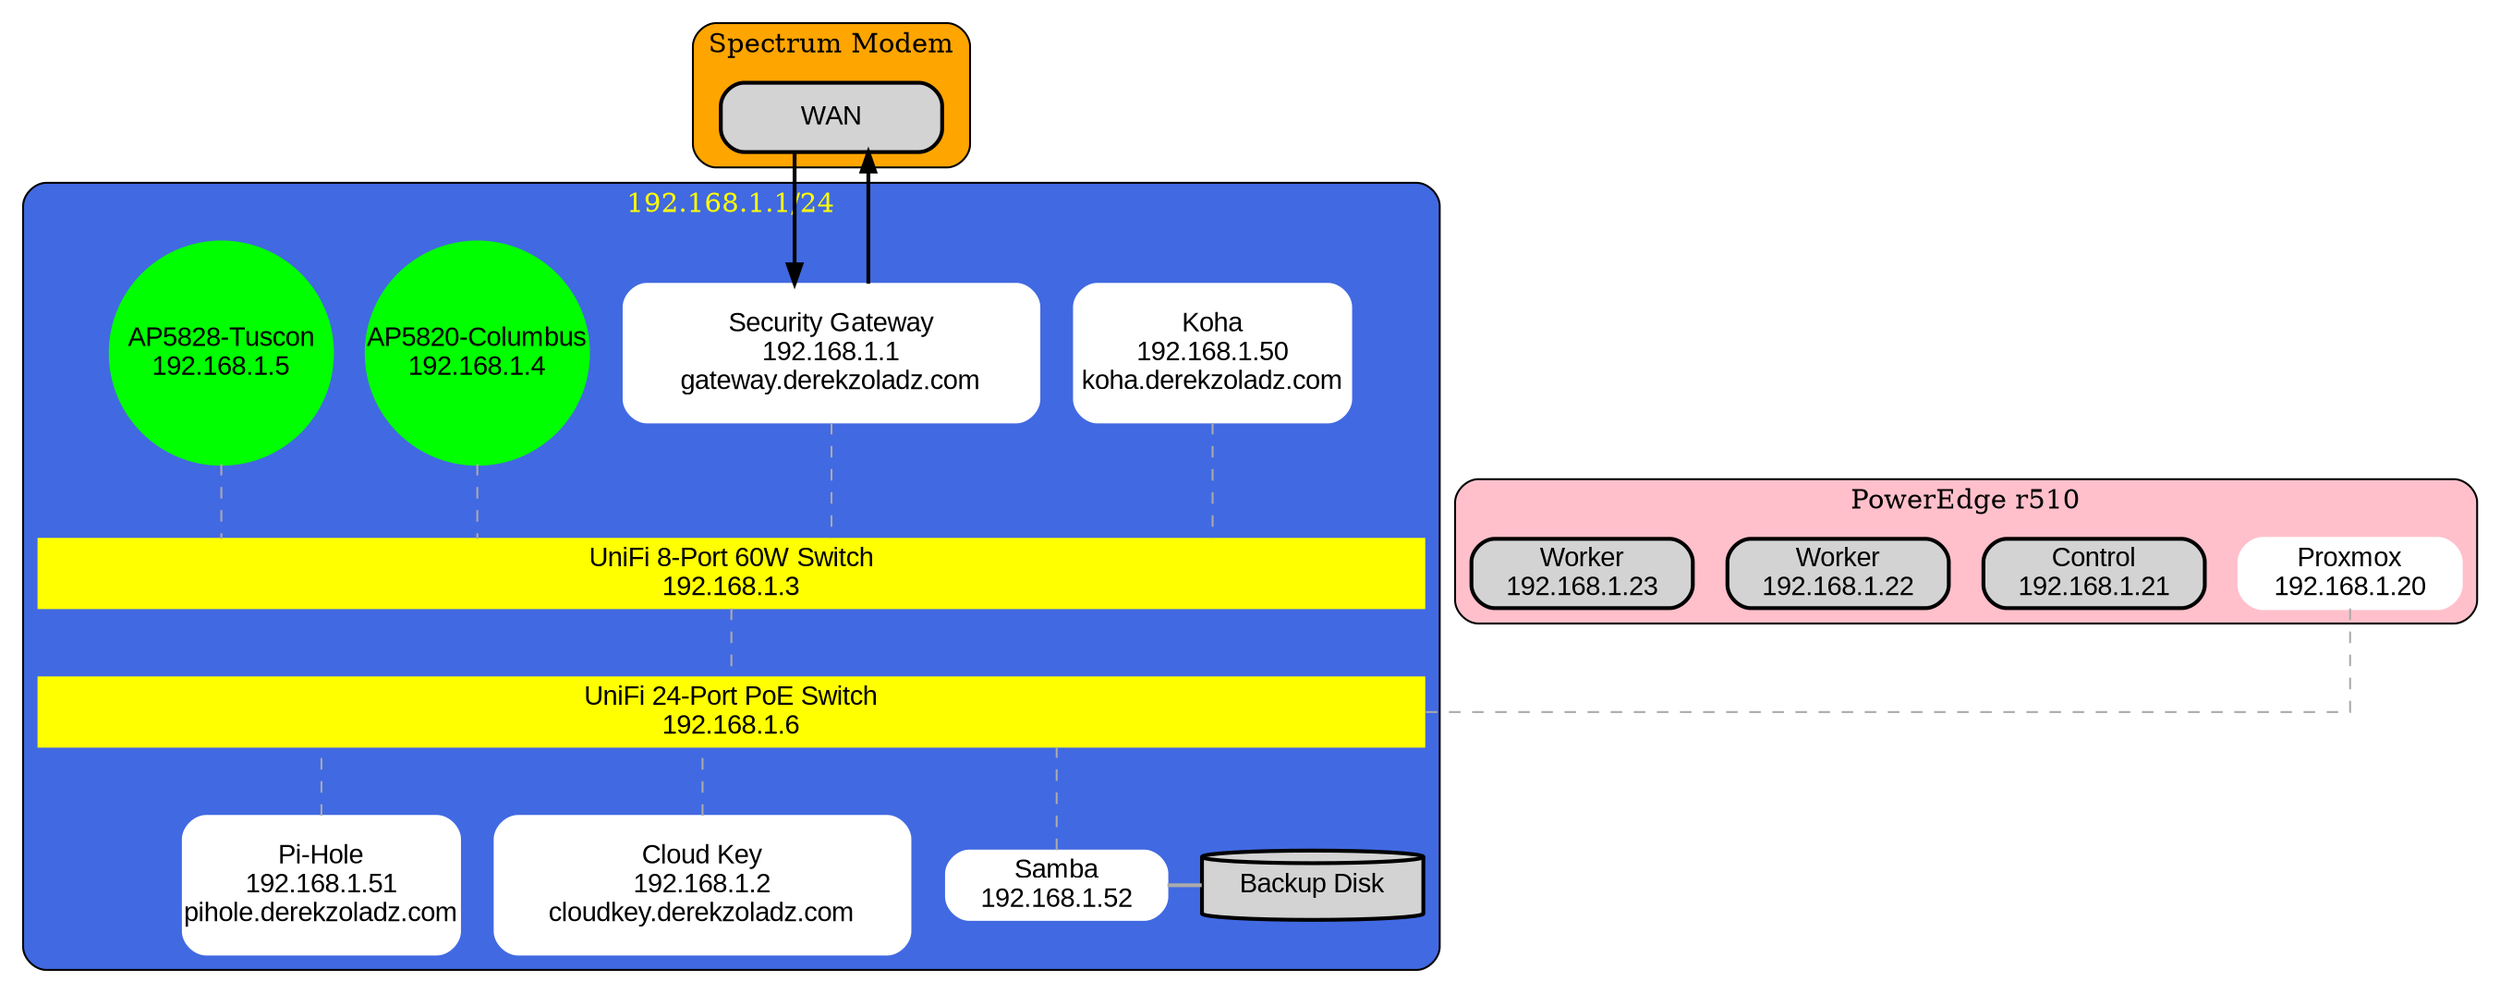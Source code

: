 strict digraph ZoladzLabNetwork
{
  rankdir=TB;  // graph orientation
  splines=ortho;
  compound=true;
  node  [style="rounded,filled,bold", shape=box, fixedsize=true, width=1.6, fontname="Arial"];

// UTILITY ARCHIVE
// invisible1[style="invis"];
// { rank=same; "unknown"; invisible1; invisible2; }
// https://dreampuf.github.io/GraphvizOnline


// Graph Clusters
// ------------------------------------
  subgraph clusterISP { label="Spectrum Modem"; style="rounded"; bgcolor="orange";
    "WAN"
    }

  subgraph clusterProxmox {label="PowerEdge r510"; style="rounded"; bgcolor="pink"; fontcolor="black";
    "Proxmox" [label="Proxmox\n192.168.1.20", color="white", fontcolor="black"]
        "VM1" [label="Control\n192.168.1.21";]
        "VM2" [label="Worker\n192.168.1.22";]
        "VM3" [label="Worker\n192.168.1.23";]
    }

// ------------------------------
// 192.168.1.1/4  -- Private Subnet
// ------------------------------
  subgraph clusterNetwork { label="192.168.1.1/24"; style="rounded"; bgcolor="royalblue"; fontcolor="yellow"; fontsize="14";

    // -----
    // Nodes
    // -----

    // PiHole
    "Pihole" [style="rounded,filled", label="Pi-Hole\n192.168.1.51\npihole.derekzoladz.com", color="white", fontcolor="black", width="2", height="1"]

    //Koha ILS (Dell Laptop)
    "Koha" [style="rounded,filled", label="Koha\n192.168.1.50\nkoha.derekzoladz.com", color="white", fontcolor="black", width="2", height="1"]

    //UniFi Cloud Key Plus 2
    "Cloud Key" [style="rounded,filled", label="Cloud Key\n192.168.1.2\ncloudkey.derekzoladz.com", color="white", fontcolor="black", height="1", width="3"]

    //UniFi Security Gateway
    "Security Gateway" [style="rounded,filled", label="Security Gateway\n192.168.1.1\ngateway.derekzoladz.com", color="white", fontcolor="black", width="3", height="1"]

    // Samba Backups (Time Machine)
    "Samba" [style="rounded,filled", label="Samba\n192.168.1.52", color="white", fontcolor="black"]
    "Backup Disk" [shape=cylinder];

    // --------
    // Switches
    // --------
    "UniFi 8-Port 60W Switch" [style="box,filled", label="UniFi 8-Port 60W Switch\n192.168.1.3", color="yellow", fontcolor="black", width="10", height=".5"]
    "UniFi 24-Port PoE Switch" [style="box,filled", label="UniFi 24-Port PoE Switch\n192.168.1.6", color="yellow", fontcolor="black", width="10", height=".5"]


    // -------------
    // Access Points
    // -------------
    "UniFi AC LR" [shape="circle", label="AP5820-Columbus\n192.168.1.4", color="green"]
    "UniFi AC Pro" [shape="circle", label="AP5828-Tuscon\n192.168.1.5", color="green"]


    // -------------------------
    // Graph: Visual Orientation
    // -------------------------
    // INVISIBLE NODES
    // "inv1" [style="invis"]
    // RANK
    { rank=min; "Security Gateway", "WAN" }
    { rank=same; "UniFi AC LR", "UniFi AC Pro", "Koha" }
    { rank=same; "UniFi 8-Port 60W Switch" }
    { rank=same; "UniFi 24-Port PoE Switch" }
    { rank=max; "Samba", "Pihole", "Cloud Key", "Backup Disk" }


  }


// EDGES
// ------------------------------------

  // ----------
  // Bold Edges
  // ----------
  edge  [style=bold, fontname="Arial", weight=100]
    "WAN" -> "Security Gateway";
    "Security Gateway" -> "WAN";

  // ------------
  // Dotted Edges
  // ------------
  edge [color="#aaaaaa", weight=1]
     // --- 8-Port Switch ---
     "Security Gateway" -> "UniFi 8-Port 60W Switch" [style="dashed", arrowhead=none];
     "UniFi AC LR" -> "UniFi 8-Port 60W Switch" [style="dashed", arrowhead=both];
     "UniFi AC Pro" -> "UniFi 8-Port 60W Switch" [style="dashed", arrowhead=both];
     "Koha" -> "UniFi 8-Port 60W Switch" [style="dashed", arrowhead=none];
     // --- Switch Handoff ---
     "UniFi 8-Port 60W Switch" -> "UniFi 24-Port PoE Switch" [style="dashed", arrowhead=none];
     // --- 24-Port Switch ---
     "Cloud Key" -> "UniFi 24-Port PoE Switch" [style="dashed", arrowhead=none];
     "Pihole" -> "UniFi 24-Port PoE Switch" [style="dashed", arrowhead=none];
     "Samba" -> "UniFi 24-Port PoE Switch" [style="dashed", arrowhead=none];
     //
     "Proxmox" -> "UniFi 24-Port PoE Switch" [style="dashed", arrowhead=none];


  // ----------
  // Thin Edges
  // ----------
  edge  [color="#aaaaaa", weight=1]
    "Samba" -> "Backup Disk" [arrowhead=none];
}
